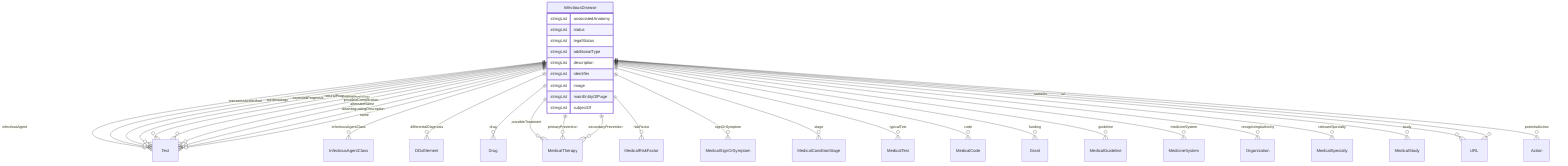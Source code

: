 erDiagram
InfectiousDisease {
    stringList associatedAnatomy  
    stringList status  
    stringList legalStatus  
    stringList additionalType  
    stringList description  
    stringList identifier  
    stringList image  
    stringList mainEntityOfPage  
    stringList subjectOf  
}

InfectiousDisease ||--}o Text : "infectiousAgent"
InfectiousDisease ||--}o InfectiousAgentClass : "infectiousAgentClass"
InfectiousDisease ||--}o Text : "transmissionMethod"
InfectiousDisease ||--}o DDxElement : "differentialDiagnosis"
InfectiousDisease ||--}o Drug : "drug"
InfectiousDisease ||--}o Text : "epidemiology"
InfectiousDisease ||--}o Text : "expectedPrognosis"
InfectiousDisease ||--}o Text : "naturalProgression"
InfectiousDisease ||--}o Text : "pathophysiology"
InfectiousDisease ||--}o Text : "possibleComplication"
InfectiousDisease ||--}o MedicalTherapy : "possibleTreatment"
InfectiousDisease ||--}o MedicalTherapy : "primaryPrevention"
InfectiousDisease ||--}o MedicalRiskFactor : "riskFactor"
InfectiousDisease ||--}o MedicalTherapy : "secondaryPrevention"
InfectiousDisease ||--}o MedicalSignOrSymptom : "signOrSymptom"
InfectiousDisease ||--}o MedicalConditionStage : "stage"
InfectiousDisease ||--}o MedicalTest : "typicalTest"
InfectiousDisease ||--}o MedicalCode : "code"
InfectiousDisease ||--}o Grant : "funding"
InfectiousDisease ||--}o MedicalGuideline : "guideline"
InfectiousDisease ||--}o MedicineSystem : "medicineSystem"
InfectiousDisease ||--}o Organization : "recognizingAuthority"
InfectiousDisease ||--}o MedicalSpecialty : "relevantSpecialty"
InfectiousDisease ||--}o MedicalStudy : "study"
InfectiousDisease ||--}o Text : "alternateName"
InfectiousDisease ||--}o Text : "disambiguatingDescription"
InfectiousDisease ||--}o Text : "name"
InfectiousDisease ||--}o URL : "sameAs"
InfectiousDisease ||--}o Action : "potentialAction"
InfectiousDisease ||--}o URL : "url"